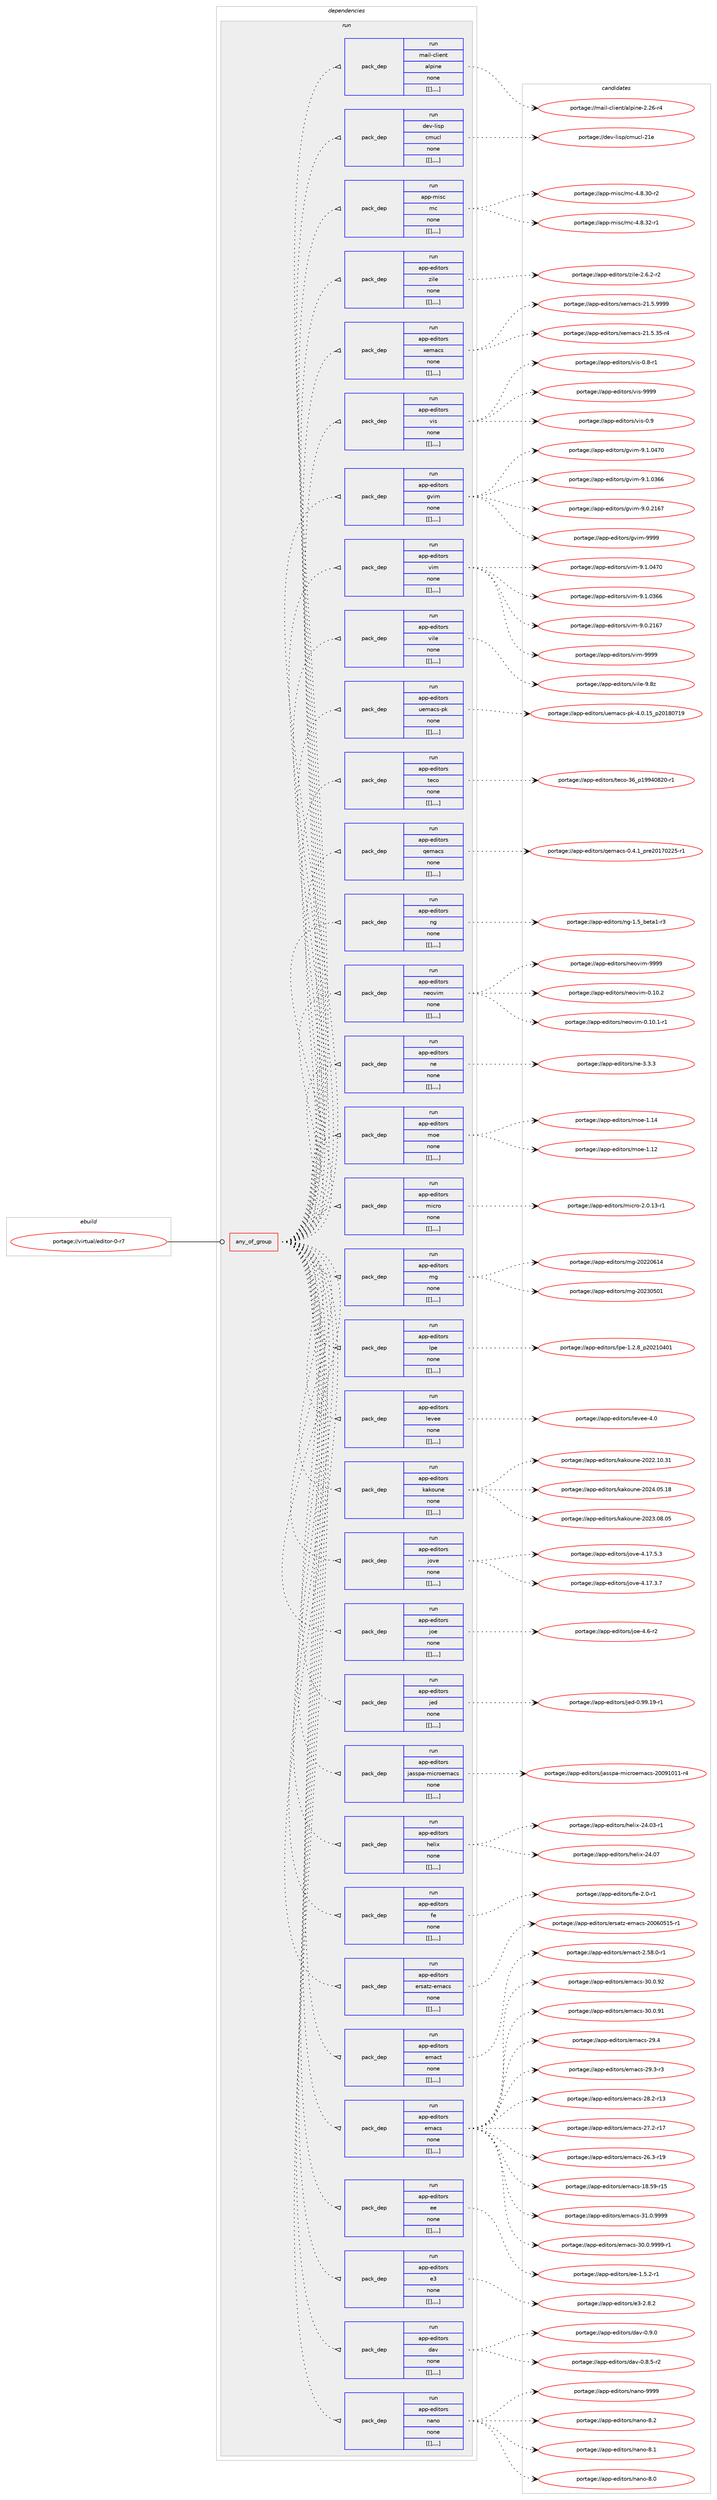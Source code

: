 digraph prolog {

# *************
# Graph options
# *************

newrank=true;
concentrate=true;
compound=true;
graph [rankdir=LR,fontname=Helvetica,fontsize=10,ranksep=1.5];#, ranksep=2.5, nodesep=0.2];
edge  [arrowhead=vee];
node  [fontname=Helvetica,fontsize=10];

# **********
# The ebuild
# **********

subgraph cluster_leftcol {
color=gray;
label=<<i>ebuild</i>>;
id [label="portage://virtual/editor-0-r7", color=red, width=4, href="../virtual/editor-0-r7.svg"];
}

# ****************
# The dependencies
# ****************

subgraph cluster_midcol {
color=gray;
label=<<i>dependencies</i>>;
subgraph cluster_compile {
fillcolor="#eeeeee";
style=filled;
label=<<i>compile</i>>;
}
subgraph cluster_compileandrun {
fillcolor="#eeeeee";
style=filled;
label=<<i>compile and run</i>>;
}
subgraph cluster_run {
fillcolor="#eeeeee";
style=filled;
label=<<i>run</i>>;
subgraph any70 {
dependency1951 [label=<<TABLE BORDER="0" CELLBORDER="1" CELLSPACING="0" CELLPADDING="4"><TR><TD CELLPADDING="10">any_of_group</TD></TR></TABLE>>, shape=none, color=red];subgraph pack1491 {
dependency1952 [label=<<TABLE BORDER="0" CELLBORDER="1" CELLSPACING="0" CELLPADDING="4" WIDTH="220"><TR><TD ROWSPAN="6" CELLPADDING="30">pack_dep</TD></TR><TR><TD WIDTH="110">run</TD></TR><TR><TD>app-editors</TD></TR><TR><TD>nano</TD></TR><TR><TD>none</TD></TR><TR><TD>[[],,,,]</TD></TR></TABLE>>, shape=none, color=blue];
}
dependency1951:e -> dependency1952:w [weight=20,style="dotted",arrowhead="oinv"];
subgraph pack1493 {
dependency1954 [label=<<TABLE BORDER="0" CELLBORDER="1" CELLSPACING="0" CELLPADDING="4" WIDTH="220"><TR><TD ROWSPAN="6" CELLPADDING="30">pack_dep</TD></TR><TR><TD WIDTH="110">run</TD></TR><TR><TD>app-editors</TD></TR><TR><TD>dav</TD></TR><TR><TD>none</TD></TR><TR><TD>[[],,,,]</TD></TR></TABLE>>, shape=none, color=blue];
}
dependency1951:e -> dependency1954:w [weight=20,style="dotted",arrowhead="oinv"];
subgraph pack1494 {
dependency1955 [label=<<TABLE BORDER="0" CELLBORDER="1" CELLSPACING="0" CELLPADDING="4" WIDTH="220"><TR><TD ROWSPAN="6" CELLPADDING="30">pack_dep</TD></TR><TR><TD WIDTH="110">run</TD></TR><TR><TD>app-editors</TD></TR><TR><TD>e3</TD></TR><TR><TD>none</TD></TR><TR><TD>[[],,,,]</TD></TR></TABLE>>, shape=none, color=blue];
}
dependency1951:e -> dependency1955:w [weight=20,style="dotted",arrowhead="oinv"];
subgraph pack1495 {
dependency1957 [label=<<TABLE BORDER="0" CELLBORDER="1" CELLSPACING="0" CELLPADDING="4" WIDTH="220"><TR><TD ROWSPAN="6" CELLPADDING="30">pack_dep</TD></TR><TR><TD WIDTH="110">run</TD></TR><TR><TD>app-editors</TD></TR><TR><TD>ee</TD></TR><TR><TD>none</TD></TR><TR><TD>[[],,,,]</TD></TR></TABLE>>, shape=none, color=blue];
}
dependency1951:e -> dependency1957:w [weight=20,style="dotted",arrowhead="oinv"];
subgraph pack1497 {
dependency1959 [label=<<TABLE BORDER="0" CELLBORDER="1" CELLSPACING="0" CELLPADDING="4" WIDTH="220"><TR><TD ROWSPAN="6" CELLPADDING="30">pack_dep</TD></TR><TR><TD WIDTH="110">run</TD></TR><TR><TD>app-editors</TD></TR><TR><TD>emacs</TD></TR><TR><TD>none</TD></TR><TR><TD>[[],,,,]</TD></TR></TABLE>>, shape=none, color=blue];
}
dependency1951:e -> dependency1959:w [weight=20,style="dotted",arrowhead="oinv"];
subgraph pack1499 {
dependency1961 [label=<<TABLE BORDER="0" CELLBORDER="1" CELLSPACING="0" CELLPADDING="4" WIDTH="220"><TR><TD ROWSPAN="6" CELLPADDING="30">pack_dep</TD></TR><TR><TD WIDTH="110">run</TD></TR><TR><TD>app-editors</TD></TR><TR><TD>emact</TD></TR><TR><TD>none</TD></TR><TR><TD>[[],,,,]</TD></TR></TABLE>>, shape=none, color=blue];
}
dependency1951:e -> dependency1961:w [weight=20,style="dotted",arrowhead="oinv"];
subgraph pack1502 {
dependency1965 [label=<<TABLE BORDER="0" CELLBORDER="1" CELLSPACING="0" CELLPADDING="4" WIDTH="220"><TR><TD ROWSPAN="6" CELLPADDING="30">pack_dep</TD></TR><TR><TD WIDTH="110">run</TD></TR><TR><TD>app-editors</TD></TR><TR><TD>ersatz-emacs</TD></TR><TR><TD>none</TD></TR><TR><TD>[[],,,,]</TD></TR></TABLE>>, shape=none, color=blue];
}
dependency1951:e -> dependency1965:w [weight=20,style="dotted",arrowhead="oinv"];
subgraph pack1505 {
dependency1968 [label=<<TABLE BORDER="0" CELLBORDER="1" CELLSPACING="0" CELLPADDING="4" WIDTH="220"><TR><TD ROWSPAN="6" CELLPADDING="30">pack_dep</TD></TR><TR><TD WIDTH="110">run</TD></TR><TR><TD>app-editors</TD></TR><TR><TD>fe</TD></TR><TR><TD>none</TD></TR><TR><TD>[[],,,,]</TD></TR></TABLE>>, shape=none, color=blue];
}
dependency1951:e -> dependency1968:w [weight=20,style="dotted",arrowhead="oinv"];
subgraph pack1510 {
dependency1974 [label=<<TABLE BORDER="0" CELLBORDER="1" CELLSPACING="0" CELLPADDING="4" WIDTH="220"><TR><TD ROWSPAN="6" CELLPADDING="30">pack_dep</TD></TR><TR><TD WIDTH="110">run</TD></TR><TR><TD>app-editors</TD></TR><TR><TD>helix</TD></TR><TR><TD>none</TD></TR><TR><TD>[[],,,,]</TD></TR></TABLE>>, shape=none, color=blue];
}
dependency1951:e -> dependency1974:w [weight=20,style="dotted",arrowhead="oinv"];
subgraph pack1513 {
dependency1977 [label=<<TABLE BORDER="0" CELLBORDER="1" CELLSPACING="0" CELLPADDING="4" WIDTH="220"><TR><TD ROWSPAN="6" CELLPADDING="30">pack_dep</TD></TR><TR><TD WIDTH="110">run</TD></TR><TR><TD>app-editors</TD></TR><TR><TD>jasspa-microemacs</TD></TR><TR><TD>none</TD></TR><TR><TD>[[],,,,]</TD></TR></TABLE>>, shape=none, color=blue];
}
dependency1951:e -> dependency1977:w [weight=20,style="dotted",arrowhead="oinv"];
subgraph pack1517 {
dependency1982 [label=<<TABLE BORDER="0" CELLBORDER="1" CELLSPACING="0" CELLPADDING="4" WIDTH="220"><TR><TD ROWSPAN="6" CELLPADDING="30">pack_dep</TD></TR><TR><TD WIDTH="110">run</TD></TR><TR><TD>app-editors</TD></TR><TR><TD>jed</TD></TR><TR><TD>none</TD></TR><TR><TD>[[],,,,]</TD></TR></TABLE>>, shape=none, color=blue];
}
dependency1951:e -> dependency1982:w [weight=20,style="dotted",arrowhead="oinv"];
subgraph pack1520 {
dependency1985 [label=<<TABLE BORDER="0" CELLBORDER="1" CELLSPACING="0" CELLPADDING="4" WIDTH="220"><TR><TD ROWSPAN="6" CELLPADDING="30">pack_dep</TD></TR><TR><TD WIDTH="110">run</TD></TR><TR><TD>app-editors</TD></TR><TR><TD>joe</TD></TR><TR><TD>none</TD></TR><TR><TD>[[],,,,]</TD></TR></TABLE>>, shape=none, color=blue];
}
dependency1951:e -> dependency1985:w [weight=20,style="dotted",arrowhead="oinv"];
subgraph pack1523 {
dependency1988 [label=<<TABLE BORDER="0" CELLBORDER="1" CELLSPACING="0" CELLPADDING="4" WIDTH="220"><TR><TD ROWSPAN="6" CELLPADDING="30">pack_dep</TD></TR><TR><TD WIDTH="110">run</TD></TR><TR><TD>app-editors</TD></TR><TR><TD>jove</TD></TR><TR><TD>none</TD></TR><TR><TD>[[],,,,]</TD></TR></TABLE>>, shape=none, color=blue];
}
dependency1951:e -> dependency1988:w [weight=20,style="dotted",arrowhead="oinv"];
subgraph pack1527 {
dependency1993 [label=<<TABLE BORDER="0" CELLBORDER="1" CELLSPACING="0" CELLPADDING="4" WIDTH="220"><TR><TD ROWSPAN="6" CELLPADDING="30">pack_dep</TD></TR><TR><TD WIDTH="110">run</TD></TR><TR><TD>app-editors</TD></TR><TR><TD>kakoune</TD></TR><TR><TD>none</TD></TR><TR><TD>[[],,,,]</TD></TR></TABLE>>, shape=none, color=blue];
}
dependency1951:e -> dependency1993:w [weight=20,style="dotted",arrowhead="oinv"];
subgraph pack1529 {
dependency1995 [label=<<TABLE BORDER="0" CELLBORDER="1" CELLSPACING="0" CELLPADDING="4" WIDTH="220"><TR><TD ROWSPAN="6" CELLPADDING="30">pack_dep</TD></TR><TR><TD WIDTH="110">run</TD></TR><TR><TD>app-editors</TD></TR><TR><TD>levee</TD></TR><TR><TD>none</TD></TR><TR><TD>[[],,,,]</TD></TR></TABLE>>, shape=none, color=blue];
}
dependency1951:e -> dependency1995:w [weight=20,style="dotted",arrowhead="oinv"];
subgraph pack1531 {
dependency1997 [label=<<TABLE BORDER="0" CELLBORDER="1" CELLSPACING="0" CELLPADDING="4" WIDTH="220"><TR><TD ROWSPAN="6" CELLPADDING="30">pack_dep</TD></TR><TR><TD WIDTH="110">run</TD></TR><TR><TD>app-editors</TD></TR><TR><TD>lpe</TD></TR><TR><TD>none</TD></TR><TR><TD>[[],,,,]</TD></TR></TABLE>>, shape=none, color=blue];
}
dependency1951:e -> dependency1997:w [weight=20,style="dotted",arrowhead="oinv"];
subgraph pack1534 {
dependency2001 [label=<<TABLE BORDER="0" CELLBORDER="1" CELLSPACING="0" CELLPADDING="4" WIDTH="220"><TR><TD ROWSPAN="6" CELLPADDING="30">pack_dep</TD></TR><TR><TD WIDTH="110">run</TD></TR><TR><TD>app-editors</TD></TR><TR><TD>mg</TD></TR><TR><TD>none</TD></TR><TR><TD>[[],,,,]</TD></TR></TABLE>>, shape=none, color=blue];
}
dependency1951:e -> dependency2001:w [weight=20,style="dotted",arrowhead="oinv"];
subgraph pack1537 {
dependency2004 [label=<<TABLE BORDER="0" CELLBORDER="1" CELLSPACING="0" CELLPADDING="4" WIDTH="220"><TR><TD ROWSPAN="6" CELLPADDING="30">pack_dep</TD></TR><TR><TD WIDTH="110">run</TD></TR><TR><TD>app-editors</TD></TR><TR><TD>micro</TD></TR><TR><TD>none</TD></TR><TR><TD>[[],,,,]</TD></TR></TABLE>>, shape=none, color=blue];
}
dependency1951:e -> dependency2004:w [weight=20,style="dotted",arrowhead="oinv"];
subgraph pack1540 {
dependency2007 [label=<<TABLE BORDER="0" CELLBORDER="1" CELLSPACING="0" CELLPADDING="4" WIDTH="220"><TR><TD ROWSPAN="6" CELLPADDING="30">pack_dep</TD></TR><TR><TD WIDTH="110">run</TD></TR><TR><TD>app-editors</TD></TR><TR><TD>moe</TD></TR><TR><TD>none</TD></TR><TR><TD>[[],,,,]</TD></TR></TABLE>>, shape=none, color=blue];
}
dependency1951:e -> dependency2007:w [weight=20,style="dotted",arrowhead="oinv"];
subgraph pack1543 {
dependency2010 [label=<<TABLE BORDER="0" CELLBORDER="1" CELLSPACING="0" CELLPADDING="4" WIDTH="220"><TR><TD ROWSPAN="6" CELLPADDING="30">pack_dep</TD></TR><TR><TD WIDTH="110">run</TD></TR><TR><TD>app-editors</TD></TR><TR><TD>ne</TD></TR><TR><TD>none</TD></TR><TR><TD>[[],,,,]</TD></TR></TABLE>>, shape=none, color=blue];
}
dependency1951:e -> dependency2010:w [weight=20,style="dotted",arrowhead="oinv"];
subgraph pack1546 {
dependency2014 [label=<<TABLE BORDER="0" CELLBORDER="1" CELLSPACING="0" CELLPADDING="4" WIDTH="220"><TR><TD ROWSPAN="6" CELLPADDING="30">pack_dep</TD></TR><TR><TD WIDTH="110">run</TD></TR><TR><TD>app-editors</TD></TR><TR><TD>neovim</TD></TR><TR><TD>none</TD></TR><TR><TD>[[],,,,]</TD></TR></TABLE>>, shape=none, color=blue];
}
dependency1951:e -> dependency2014:w [weight=20,style="dotted",arrowhead="oinv"];
subgraph pack1549 {
dependency2017 [label=<<TABLE BORDER="0" CELLBORDER="1" CELLSPACING="0" CELLPADDING="4" WIDTH="220"><TR><TD ROWSPAN="6" CELLPADDING="30">pack_dep</TD></TR><TR><TD WIDTH="110">run</TD></TR><TR><TD>app-editors</TD></TR><TR><TD>ng</TD></TR><TR><TD>none</TD></TR><TR><TD>[[],,,,]</TD></TR></TABLE>>, shape=none, color=blue];
}
dependency1951:e -> dependency2017:w [weight=20,style="dotted",arrowhead="oinv"];
subgraph pack1551 {
dependency2019 [label=<<TABLE BORDER="0" CELLBORDER="1" CELLSPACING="0" CELLPADDING="4" WIDTH="220"><TR><TD ROWSPAN="6" CELLPADDING="30">pack_dep</TD></TR><TR><TD WIDTH="110">run</TD></TR><TR><TD>app-editors</TD></TR><TR><TD>qemacs</TD></TR><TR><TD>none</TD></TR><TR><TD>[[],,,,]</TD></TR></TABLE>>, shape=none, color=blue];
}
dependency1951:e -> dependency2019:w [weight=20,style="dotted",arrowhead="oinv"];
subgraph pack1553 {
dependency2022 [label=<<TABLE BORDER="0" CELLBORDER="1" CELLSPACING="0" CELLPADDING="4" WIDTH="220"><TR><TD ROWSPAN="6" CELLPADDING="30">pack_dep</TD></TR><TR><TD WIDTH="110">run</TD></TR><TR><TD>app-editors</TD></TR><TR><TD>teco</TD></TR><TR><TD>none</TD></TR><TR><TD>[[],,,,]</TD></TR></TABLE>>, shape=none, color=blue];
}
dependency1951:e -> dependency2022:w [weight=20,style="dotted",arrowhead="oinv"];
subgraph pack1556 {
dependency2025 [label=<<TABLE BORDER="0" CELLBORDER="1" CELLSPACING="0" CELLPADDING="4" WIDTH="220"><TR><TD ROWSPAN="6" CELLPADDING="30">pack_dep</TD></TR><TR><TD WIDTH="110">run</TD></TR><TR><TD>app-editors</TD></TR><TR><TD>uemacs-pk</TD></TR><TR><TD>none</TD></TR><TR><TD>[[],,,,]</TD></TR></TABLE>>, shape=none, color=blue];
}
dependency1951:e -> dependency2025:w [weight=20,style="dotted",arrowhead="oinv"];
subgraph pack1558 {
dependency2027 [label=<<TABLE BORDER="0" CELLBORDER="1" CELLSPACING="0" CELLPADDING="4" WIDTH="220"><TR><TD ROWSPAN="6" CELLPADDING="30">pack_dep</TD></TR><TR><TD WIDTH="110">run</TD></TR><TR><TD>app-editors</TD></TR><TR><TD>vile</TD></TR><TR><TD>none</TD></TR><TR><TD>[[],,,,]</TD></TR></TABLE>>, shape=none, color=blue];
}
dependency1951:e -> dependency2027:w [weight=20,style="dotted",arrowhead="oinv"];
subgraph pack1561 {
dependency2031 [label=<<TABLE BORDER="0" CELLBORDER="1" CELLSPACING="0" CELLPADDING="4" WIDTH="220"><TR><TD ROWSPAN="6" CELLPADDING="30">pack_dep</TD></TR><TR><TD WIDTH="110">run</TD></TR><TR><TD>app-editors</TD></TR><TR><TD>vim</TD></TR><TR><TD>none</TD></TR><TR><TD>[[],,,,]</TD></TR></TABLE>>, shape=none, color=blue];
}
dependency1951:e -> dependency2031:w [weight=20,style="dotted",arrowhead="oinv"];
subgraph pack1564 {
dependency2034 [label=<<TABLE BORDER="0" CELLBORDER="1" CELLSPACING="0" CELLPADDING="4" WIDTH="220"><TR><TD ROWSPAN="6" CELLPADDING="30">pack_dep</TD></TR><TR><TD WIDTH="110">run</TD></TR><TR><TD>app-editors</TD></TR><TR><TD>gvim</TD></TR><TR><TD>none</TD></TR><TR><TD>[[],,,,]</TD></TR></TABLE>>, shape=none, color=blue];
}
dependency1951:e -> dependency2034:w [weight=20,style="dotted",arrowhead="oinv"];
subgraph pack1568 {
dependency2038 [label=<<TABLE BORDER="0" CELLBORDER="1" CELLSPACING="0" CELLPADDING="4" WIDTH="220"><TR><TD ROWSPAN="6" CELLPADDING="30">pack_dep</TD></TR><TR><TD WIDTH="110">run</TD></TR><TR><TD>app-editors</TD></TR><TR><TD>vis</TD></TR><TR><TD>none</TD></TR><TR><TD>[[],,,,]</TD></TR></TABLE>>, shape=none, color=blue];
}
dependency1951:e -> dependency2038:w [weight=20,style="dotted",arrowhead="oinv"];
subgraph pack1572 {
dependency2042 [label=<<TABLE BORDER="0" CELLBORDER="1" CELLSPACING="0" CELLPADDING="4" WIDTH="220"><TR><TD ROWSPAN="6" CELLPADDING="30">pack_dep</TD></TR><TR><TD WIDTH="110">run</TD></TR><TR><TD>app-editors</TD></TR><TR><TD>xemacs</TD></TR><TR><TD>none</TD></TR><TR><TD>[[],,,,]</TD></TR></TABLE>>, shape=none, color=blue];
}
dependency1951:e -> dependency2042:w [weight=20,style="dotted",arrowhead="oinv"];
subgraph pack1575 {
dependency2045 [label=<<TABLE BORDER="0" CELLBORDER="1" CELLSPACING="0" CELLPADDING="4" WIDTH="220"><TR><TD ROWSPAN="6" CELLPADDING="30">pack_dep</TD></TR><TR><TD WIDTH="110">run</TD></TR><TR><TD>app-editors</TD></TR><TR><TD>zile</TD></TR><TR><TD>none</TD></TR><TR><TD>[[],,,,]</TD></TR></TABLE>>, shape=none, color=blue];
}
dependency1951:e -> dependency2045:w [weight=20,style="dotted",arrowhead="oinv"];
subgraph pack1578 {
dependency2047 [label=<<TABLE BORDER="0" CELLBORDER="1" CELLSPACING="0" CELLPADDING="4" WIDTH="220"><TR><TD ROWSPAN="6" CELLPADDING="30">pack_dep</TD></TR><TR><TD WIDTH="110">run</TD></TR><TR><TD>app-misc</TD></TR><TR><TD>mc</TD></TR><TR><TD>none</TD></TR><TR><TD>[[],,,,]</TD></TR></TABLE>>, shape=none, color=blue];
}
dependency1951:e -> dependency2047:w [weight=20,style="dotted",arrowhead="oinv"];
subgraph pack1581 {
dependency2052 [label=<<TABLE BORDER="0" CELLBORDER="1" CELLSPACING="0" CELLPADDING="4" WIDTH="220"><TR><TD ROWSPAN="6" CELLPADDING="30">pack_dep</TD></TR><TR><TD WIDTH="110">run</TD></TR><TR><TD>dev-lisp</TD></TR><TR><TD>cmucl</TD></TR><TR><TD>none</TD></TR><TR><TD>[[],,,,]</TD></TR></TABLE>>, shape=none, color=blue];
}
dependency1951:e -> dependency2052:w [weight=20,style="dotted",arrowhead="oinv"];
subgraph pack1583 {
dependency2054 [label=<<TABLE BORDER="0" CELLBORDER="1" CELLSPACING="0" CELLPADDING="4" WIDTH="220"><TR><TD ROWSPAN="6" CELLPADDING="30">pack_dep</TD></TR><TR><TD WIDTH="110">run</TD></TR><TR><TD>mail-client</TD></TR><TR><TD>alpine</TD></TR><TR><TD>none</TD></TR><TR><TD>[[],,,,]</TD></TR></TABLE>>, shape=none, color=blue];
}
dependency1951:e -> dependency2054:w [weight=20,style="dotted",arrowhead="oinv"];
}
id:e -> dependency1951:w [weight=20,style="solid",arrowhead="odot"];
}
}

# **************
# The candidates
# **************

subgraph cluster_choices {
rank=same;
color=gray;
label=<<i>candidates</i>>;

subgraph choice1539 {
color=black;
nodesep=1;
choice971121124510110010511611111411547110971101114557575757 [label="portage://app-editors/nano-9999", color=red, width=4,href="../app-editors/nano-9999.svg"];
choice9711211245101100105116111114115471109711011145564650 [label="portage://app-editors/nano-8.2", color=red, width=4,href="../app-editors/nano-8.2.svg"];
choice9711211245101100105116111114115471109711011145564649 [label="portage://app-editors/nano-8.1", color=red, width=4,href="../app-editors/nano-8.1.svg"];
choice9711211245101100105116111114115471109711011145564648 [label="portage://app-editors/nano-8.0", color=red, width=4,href="../app-editors/nano-8.0.svg"];
dependency1952:e -> choice971121124510110010511611111411547110971101114557575757:w [style=dotted,weight="100"];
dependency1952:e -> choice9711211245101100105116111114115471109711011145564650:w [style=dotted,weight="100"];
dependency1952:e -> choice9711211245101100105116111114115471109711011145564649:w [style=dotted,weight="100"];
dependency1952:e -> choice9711211245101100105116111114115471109711011145564648:w [style=dotted,weight="100"];
}
subgraph choice1546 {
color=black;
nodesep=1;
choice97112112451011001051161111141154710097118454846574648 [label="portage://app-editors/dav-0.9.0", color=red, width=4,href="../app-editors/dav-0.9.0.svg"];
choice971121124510110010511611111411547100971184548465646534511450 [label="portage://app-editors/dav-0.8.5-r2", color=red, width=4,href="../app-editors/dav-0.8.5-r2.svg"];
dependency1954:e -> choice97112112451011001051161111141154710097118454846574648:w [style=dotted,weight="100"];
dependency1954:e -> choice971121124510110010511611111411547100971184548465646534511450:w [style=dotted,weight="100"];
}
subgraph choice1548 {
color=black;
nodesep=1;
choice97112112451011001051161111141154710151455046564650 [label="portage://app-editors/e3-2.8.2", color=red, width=4,href="../app-editors/e3-2.8.2.svg"];
dependency1955:e -> choice97112112451011001051161111141154710151455046564650:w [style=dotted,weight="100"];
}
subgraph choice1551 {
color=black;
nodesep=1;
choice9711211245101100105116111114115471011014549465346504511449 [label="portage://app-editors/ee-1.5.2-r1", color=red, width=4,href="../app-editors/ee-1.5.2-r1.svg"];
dependency1957:e -> choice9711211245101100105116111114115471011014549465346504511449:w [style=dotted,weight="100"];
}
subgraph choice1554 {
color=black;
nodesep=1;
choice971121124510110010511611111411547101109979911545514946484657575757 [label="portage://app-editors/emacs-31.0.9999", color=red, width=4,href="../app-editors/emacs-31.0.9999.svg"];
choice9711211245101100105116111114115471011099799115455148464846575757574511449 [label="portage://app-editors/emacs-30.0.9999-r1", color=red, width=4,href="../app-editors/emacs-30.0.9999-r1.svg"];
choice97112112451011001051161111141154710110997991154551484648465750 [label="portage://app-editors/emacs-30.0.92", color=red, width=4,href="../app-editors/emacs-30.0.92.svg"];
choice97112112451011001051161111141154710110997991154551484648465749 [label="portage://app-editors/emacs-30.0.91", color=red, width=4,href="../app-editors/emacs-30.0.91.svg"];
choice97112112451011001051161111141154710110997991154550574652 [label="portage://app-editors/emacs-29.4", color=red, width=4,href="../app-editors/emacs-29.4.svg"];
choice971121124510110010511611111411547101109979911545505746514511451 [label="portage://app-editors/emacs-29.3-r3", color=red, width=4,href="../app-editors/emacs-29.3-r3.svg"];
choice97112112451011001051161111141154710110997991154550564650451144951 [label="portage://app-editors/emacs-28.2-r13", color=red, width=4,href="../app-editors/emacs-28.2-r13.svg"];
choice97112112451011001051161111141154710110997991154550554650451144955 [label="portage://app-editors/emacs-27.2-r17", color=red, width=4,href="../app-editors/emacs-27.2-r17.svg"];
choice97112112451011001051161111141154710110997991154550544651451144957 [label="portage://app-editors/emacs-26.3-r19", color=red, width=4,href="../app-editors/emacs-26.3-r19.svg"];
choice9711211245101100105116111114115471011099799115454956465357451144953 [label="portage://app-editors/emacs-18.59-r15", color=red, width=4,href="../app-editors/emacs-18.59-r15.svg"];
dependency1959:e -> choice971121124510110010511611111411547101109979911545514946484657575757:w [style=dotted,weight="100"];
dependency1959:e -> choice9711211245101100105116111114115471011099799115455148464846575757574511449:w [style=dotted,weight="100"];
dependency1959:e -> choice97112112451011001051161111141154710110997991154551484648465750:w [style=dotted,weight="100"];
dependency1959:e -> choice97112112451011001051161111141154710110997991154551484648465749:w [style=dotted,weight="100"];
dependency1959:e -> choice97112112451011001051161111141154710110997991154550574652:w [style=dotted,weight="100"];
dependency1959:e -> choice971121124510110010511611111411547101109979911545505746514511451:w [style=dotted,weight="100"];
dependency1959:e -> choice97112112451011001051161111141154710110997991154550564650451144951:w [style=dotted,weight="100"];
dependency1959:e -> choice97112112451011001051161111141154710110997991154550554650451144955:w [style=dotted,weight="100"];
dependency1959:e -> choice97112112451011001051161111141154710110997991154550544651451144957:w [style=dotted,weight="100"];
dependency1959:e -> choice9711211245101100105116111114115471011099799115454956465357451144953:w [style=dotted,weight="100"];
}
subgraph choice1567 {
color=black;
nodesep=1;
choice9711211245101100105116111114115471011099799116455046535646484511449 [label="portage://app-editors/emact-2.58.0-r1", color=red, width=4,href="../app-editors/emact-2.58.0-r1.svg"];
dependency1961:e -> choice9711211245101100105116111114115471011099799116455046535646484511449:w [style=dotted,weight="100"];
}
subgraph choice1569 {
color=black;
nodesep=1;
choice971121124510110010511611111411547101114115971161224510110997991154550484854485349534511449 [label="portage://app-editors/ersatz-emacs-20060515-r1", color=red, width=4,href="../app-editors/ersatz-emacs-20060515-r1.svg"];
dependency1965:e -> choice971121124510110010511611111411547101114115971161224510110997991154550484854485349534511449:w [style=dotted,weight="100"];
}
subgraph choice1570 {
color=black;
nodesep=1;
choice971121124510110010511611111411547102101455046484511449 [label="portage://app-editors/fe-2.0-r1", color=red, width=4,href="../app-editors/fe-2.0-r1.svg"];
dependency1968:e -> choice971121124510110010511611111411547102101455046484511449:w [style=dotted,weight="100"];
}
subgraph choice1573 {
color=black;
nodesep=1;
choice971121124510110010511611111411547104101108105120455052464855 [label="portage://app-editors/helix-24.07", color=red, width=4,href="../app-editors/helix-24.07.svg"];
choice9711211245101100105116111114115471041011081051204550524648514511449 [label="portage://app-editors/helix-24.03-r1", color=red, width=4,href="../app-editors/helix-24.03-r1.svg"];
dependency1974:e -> choice971121124510110010511611111411547104101108105120455052464855:w [style=dotted,weight="100"];
dependency1974:e -> choice9711211245101100105116111114115471041011081051204550524648514511449:w [style=dotted,weight="100"];
}
subgraph choice1576 {
color=black;
nodesep=1;
choice9711211245101100105116111114115471069711511511297451091059911411110110997991154550484857494849494511452 [label="portage://app-editors/jasspa-microemacs-20091011-r4", color=red, width=4,href="../app-editors/jasspa-microemacs-20091011-r4.svg"];
dependency1977:e -> choice9711211245101100105116111114115471069711511511297451091059911411110110997991154550484857494849494511452:w [style=dotted,weight="100"];
}
subgraph choice1578 {
color=black;
nodesep=1;
choice97112112451011001051161111141154710610110045484657574649574511449 [label="portage://app-editors/jed-0.99.19-r1", color=red, width=4,href="../app-editors/jed-0.99.19-r1.svg"];
dependency1982:e -> choice97112112451011001051161111141154710610110045484657574649574511449:w [style=dotted,weight="100"];
}
subgraph choice1579 {
color=black;
nodesep=1;
choice971121124510110010511611111411547106111101455246544511450 [label="portage://app-editors/joe-4.6-r2", color=red, width=4,href="../app-editors/joe-4.6-r2.svg"];
dependency1985:e -> choice971121124510110010511611111411547106111101455246544511450:w [style=dotted,weight="100"];
}
subgraph choice1580 {
color=black;
nodesep=1;
choice971121124510110010511611111411547106111118101455246495546534651 [label="portage://app-editors/jove-4.17.5.3", color=red, width=4,href="../app-editors/jove-4.17.5.3.svg"];
choice971121124510110010511611111411547106111118101455246495546514655 [label="portage://app-editors/jove-4.17.3.7", color=red, width=4,href="../app-editors/jove-4.17.3.7.svg"];
dependency1988:e -> choice971121124510110010511611111411547106111118101455246495546534651:w [style=dotted,weight="100"];
dependency1988:e -> choice971121124510110010511611111411547106111118101455246495546514655:w [style=dotted,weight="100"];
}
subgraph choice1583 {
color=black;
nodesep=1;
choice971121124510110010511611111411547107971071111171101014550485052464853464956 [label="portage://app-editors/kakoune-2024.05.18", color=red, width=4,href="../app-editors/kakoune-2024.05.18.svg"];
choice971121124510110010511611111411547107971071111171101014550485051464856464853 [label="portage://app-editors/kakoune-2023.08.05", color=red, width=4,href="../app-editors/kakoune-2023.08.05.svg"];
choice971121124510110010511611111411547107971071111171101014550485050464948465149 [label="portage://app-editors/kakoune-2022.10.31", color=red, width=4,href="../app-editors/kakoune-2022.10.31.svg"];
dependency1993:e -> choice971121124510110010511611111411547107971071111171101014550485052464853464956:w [style=dotted,weight="100"];
dependency1993:e -> choice971121124510110010511611111411547107971071111171101014550485051464856464853:w [style=dotted,weight="100"];
dependency1993:e -> choice971121124510110010511611111411547107971071111171101014550485050464948465149:w [style=dotted,weight="100"];
}
subgraph choice1584 {
color=black;
nodesep=1;
choice97112112451011001051161111141154710810111810110145524648 [label="portage://app-editors/levee-4.0", color=red, width=4,href="../app-editors/levee-4.0.svg"];
dependency1995:e -> choice97112112451011001051161111141154710810111810110145524648:w [style=dotted,weight="100"];
}
subgraph choice1587 {
color=black;
nodesep=1;
choice971121124510110010511611111411547108112101454946504656951125048504948524849 [label="portage://app-editors/lpe-1.2.8_p20210401", color=red, width=4,href="../app-editors/lpe-1.2.8_p20210401.svg"];
dependency1997:e -> choice971121124510110010511611111411547108112101454946504656951125048504948524849:w [style=dotted,weight="100"];
}
subgraph choice1590 {
color=black;
nodesep=1;
choice971121124510110010511611111411547109103455048505148534849 [label="portage://app-editors/mg-20230501", color=red, width=4,href="../app-editors/mg-20230501.svg"];
choice971121124510110010511611111411547109103455048505048544952 [label="portage://app-editors/mg-20220614", color=red, width=4,href="../app-editors/mg-20220614.svg"];
dependency2001:e -> choice971121124510110010511611111411547109103455048505148534849:w [style=dotted,weight="100"];
dependency2001:e -> choice971121124510110010511611111411547109103455048505048544952:w [style=dotted,weight="100"];
}
subgraph choice1592 {
color=black;
nodesep=1;
choice97112112451011001051161111141154710910599114111455046484649514511449 [label="portage://app-editors/micro-2.0.13-r1", color=red, width=4,href="../app-editors/micro-2.0.13-r1.svg"];
dependency2004:e -> choice97112112451011001051161111141154710910599114111455046484649514511449:w [style=dotted,weight="100"];
}
subgraph choice1594 {
color=black;
nodesep=1;
choice9711211245101100105116111114115471091111014549464952 [label="portage://app-editors/moe-1.14", color=red, width=4,href="../app-editors/moe-1.14.svg"];
choice9711211245101100105116111114115471091111014549464950 [label="portage://app-editors/moe-1.12", color=red, width=4,href="../app-editors/moe-1.12.svg"];
dependency2007:e -> choice9711211245101100105116111114115471091111014549464952:w [style=dotted,weight="100"];
dependency2007:e -> choice9711211245101100105116111114115471091111014549464950:w [style=dotted,weight="100"];
}
subgraph choice1598 {
color=black;
nodesep=1;
choice971121124510110010511611111411547110101455146514651 [label="portage://app-editors/ne-3.3.3", color=red, width=4,href="../app-editors/ne-3.3.3.svg"];
dependency2010:e -> choice971121124510110010511611111411547110101455146514651:w [style=dotted,weight="100"];
}
subgraph choice1600 {
color=black;
nodesep=1;
choice9711211245101100105116111114115471101011111181051094557575757 [label="portage://app-editors/neovim-9999", color=red, width=4,href="../app-editors/neovim-9999.svg"];
choice97112112451011001051161111141154711010111111810510945484649484650 [label="portage://app-editors/neovim-0.10.2", color=red, width=4,href="../app-editors/neovim-0.10.2.svg"];
choice971121124510110010511611111411547110101111118105109454846494846494511449 [label="portage://app-editors/neovim-0.10.1-r1", color=red, width=4,href="../app-editors/neovim-0.10.1-r1.svg"];
dependency2014:e -> choice9711211245101100105116111114115471101011111181051094557575757:w [style=dotted,weight="100"];
dependency2014:e -> choice97112112451011001051161111141154711010111111810510945484649484650:w [style=dotted,weight="100"];
dependency2014:e -> choice971121124510110010511611111411547110101111118105109454846494846494511449:w [style=dotted,weight="100"];
}
subgraph choice1606 {
color=black;
nodesep=1;
choice97112112451011001051161111141154711010345494653959810111697494511451 [label="portage://app-editors/ng-1.5_beta1-r3", color=red, width=4,href="../app-editors/ng-1.5_beta1-r3.svg"];
dependency2017:e -> choice97112112451011001051161111141154711010345494653959810111697494511451:w [style=dotted,weight="100"];
}
subgraph choice1607 {
color=black;
nodesep=1;
choice97112112451011001051161111141154711310110997991154548465246499511211410150484955485050534511449 [label="portage://app-editors/qemacs-0.4.1_pre20170225-r1", color=red, width=4,href="../app-editors/qemacs-0.4.1_pre20170225-r1.svg"];
dependency2019:e -> choice97112112451011001051161111141154711310110997991154548465246499511211410150484955485050534511449:w [style=dotted,weight="100"];
}
subgraph choice1608 {
color=black;
nodesep=1;
choice971121124510110010511611111411547116101991114551549511249575752485650484511449 [label="portage://app-editors/teco-36_p19940820-r1", color=red, width=4,href="../app-editors/teco-36_p19940820-r1.svg"];
dependency2022:e -> choice971121124510110010511611111411547116101991114551549511249575752485650484511449:w [style=dotted,weight="100"];
}
subgraph choice1610 {
color=black;
nodesep=1;
choice97112112451011001051161111141154711710110997991154511210745524648464953951125048495648554957 [label="portage://app-editors/uemacs-pk-4.0.15_p20180719", color=red, width=4,href="../app-editors/uemacs-pk-4.0.15_p20180719.svg"];
dependency2025:e -> choice97112112451011001051161111141154711710110997991154511210745524648464953951125048495648554957:w [style=dotted,weight="100"];
}
subgraph choice1613 {
color=black;
nodesep=1;
choice97112112451011001051161111141154711810510810145574656122 [label="portage://app-editors/vile-9.8z", color=red, width=4,href="../app-editors/vile-9.8z.svg"];
dependency2027:e -> choice97112112451011001051161111141154711810510810145574656122:w [style=dotted,weight="100"];
}
subgraph choice1615 {
color=black;
nodesep=1;
choice9711211245101100105116111114115471181051094557575757 [label="portage://app-editors/vim-9999", color=red, width=4,href="../app-editors/vim-9999.svg"];
choice971121124510110010511611111411547118105109455746494648525548 [label="portage://app-editors/vim-9.1.0470", color=red, width=4,href="../app-editors/vim-9.1.0470.svg"];
choice971121124510110010511611111411547118105109455746494648515454 [label="portage://app-editors/vim-9.1.0366", color=red, width=4,href="../app-editors/vim-9.1.0366.svg"];
choice971121124510110010511611111411547118105109455746484650495455 [label="portage://app-editors/vim-9.0.2167", color=red, width=4,href="../app-editors/vim-9.0.2167.svg"];
dependency2031:e -> choice9711211245101100105116111114115471181051094557575757:w [style=dotted,weight="100"];
dependency2031:e -> choice971121124510110010511611111411547118105109455746494648525548:w [style=dotted,weight="100"];
dependency2031:e -> choice971121124510110010511611111411547118105109455746494648515454:w [style=dotted,weight="100"];
dependency2031:e -> choice971121124510110010511611111411547118105109455746484650495455:w [style=dotted,weight="100"];
}
subgraph choice1621 {
color=black;
nodesep=1;
choice9711211245101100105116111114115471031181051094557575757 [label="portage://app-editors/gvim-9999", color=red, width=4,href="../app-editors/gvim-9999.svg"];
choice971121124510110010511611111411547103118105109455746494648525548 [label="portage://app-editors/gvim-9.1.0470", color=red, width=4,href="../app-editors/gvim-9.1.0470.svg"];
choice971121124510110010511611111411547103118105109455746494648515454 [label="portage://app-editors/gvim-9.1.0366", color=red, width=4,href="../app-editors/gvim-9.1.0366.svg"];
choice971121124510110010511611111411547103118105109455746484650495455 [label="portage://app-editors/gvim-9.0.2167", color=red, width=4,href="../app-editors/gvim-9.0.2167.svg"];
dependency2034:e -> choice9711211245101100105116111114115471031181051094557575757:w [style=dotted,weight="100"];
dependency2034:e -> choice971121124510110010511611111411547103118105109455746494648525548:w [style=dotted,weight="100"];
dependency2034:e -> choice971121124510110010511611111411547103118105109455746494648515454:w [style=dotted,weight="100"];
dependency2034:e -> choice971121124510110010511611111411547103118105109455746484650495455:w [style=dotted,weight="100"];
}
subgraph choice1627 {
color=black;
nodesep=1;
choice9711211245101100105116111114115471181051154557575757 [label="portage://app-editors/vis-9999", color=red, width=4,href="../app-editors/vis-9999.svg"];
choice97112112451011001051161111141154711810511545484657 [label="portage://app-editors/vis-0.9", color=red, width=4,href="../app-editors/vis-0.9.svg"];
choice971121124510110010511611111411547118105115454846564511449 [label="portage://app-editors/vis-0.8-r1", color=red, width=4,href="../app-editors/vis-0.8-r1.svg"];
dependency2038:e -> choice9711211245101100105116111114115471181051154557575757:w [style=dotted,weight="100"];
dependency2038:e -> choice97112112451011001051161111141154711810511545484657:w [style=dotted,weight="100"];
dependency2038:e -> choice971121124510110010511611111411547118105115454846564511449:w [style=dotted,weight="100"];
}
subgraph choice1631 {
color=black;
nodesep=1;
choice971121124510110010511611111411547120101109979911545504946534657575757 [label="portage://app-editors/xemacs-21.5.9999", color=red, width=4,href="../app-editors/xemacs-21.5.9999.svg"];
choice971121124510110010511611111411547120101109979911545504946534651534511452 [label="portage://app-editors/xemacs-21.5.35-r4", color=red, width=4,href="../app-editors/xemacs-21.5.35-r4.svg"];
dependency2042:e -> choice971121124510110010511611111411547120101109979911545504946534657575757:w [style=dotted,weight="100"];
dependency2042:e -> choice971121124510110010511611111411547120101109979911545504946534651534511452:w [style=dotted,weight="100"];
}
subgraph choice1634 {
color=black;
nodesep=1;
choice9711211245101100105116111114115471221051081014550465446504511450 [label="portage://app-editors/zile-2.6.2-r2", color=red, width=4,href="../app-editors/zile-2.6.2-r2.svg"];
dependency2045:e -> choice9711211245101100105116111114115471221051081014550465446504511450:w [style=dotted,weight="100"];
}
subgraph choice1637 {
color=black;
nodesep=1;
choice9711211245109105115994710999455246564651504511449 [label="portage://app-misc/mc-4.8.32-r1", color=red, width=4,href="../app-misc/mc-4.8.32-r1.svg"];
choice9711211245109105115994710999455246564651484511450 [label="portage://app-misc/mc-4.8.30-r2", color=red, width=4,href="../app-misc/mc-4.8.30-r2.svg"];
dependency2047:e -> choice9711211245109105115994710999455246564651504511449:w [style=dotted,weight="100"];
dependency2047:e -> choice9711211245109105115994710999455246564651484511450:w [style=dotted,weight="100"];
}
subgraph choice1638 {
color=black;
nodesep=1;
choice10010111845108105115112479910911799108455049101 [label="portage://dev-lisp/cmucl-21e", color=red, width=4,href="../dev-lisp/cmucl-21e.svg"];
dependency2052:e -> choice10010111845108105115112479910911799108455049101:w [style=dotted,weight="100"];
}
subgraph choice1640 {
color=black;
nodesep=1;
choice109971051084599108105101110116479710811210511010145504650544511452 [label="portage://mail-client/alpine-2.26-r4", color=red, width=4,href="../mail-client/alpine-2.26-r4.svg"];
dependency2054:e -> choice109971051084599108105101110116479710811210511010145504650544511452:w [style=dotted,weight="100"];
}
}

}
